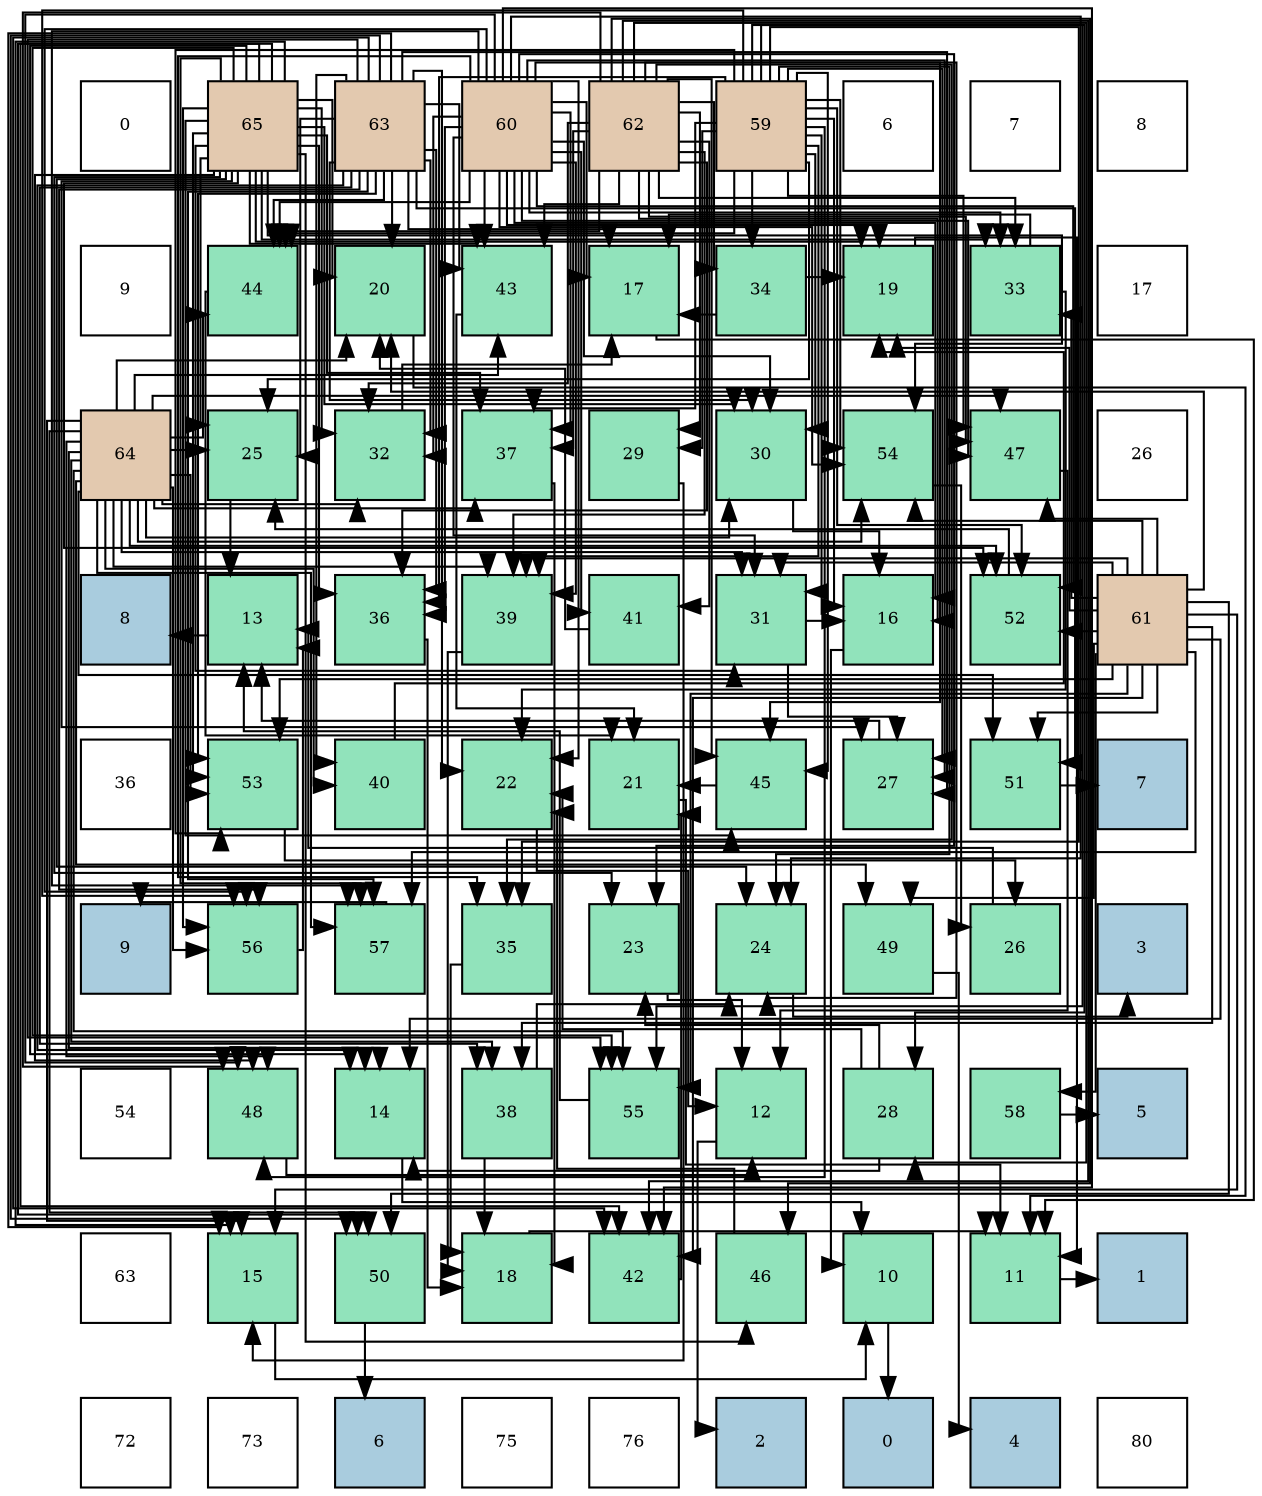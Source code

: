 digraph layout{
 rankdir=TB;
 splines=ortho;
 node [style=filled shape=square fixedsize=true width=0.6];
0[label="0", fontsize=8, fillcolor="#ffffff"];
1[label="65", fontsize=8, fillcolor="#e3c9af"];
2[label="63", fontsize=8, fillcolor="#e3c9af"];
3[label="60", fontsize=8, fillcolor="#e3c9af"];
4[label="62", fontsize=8, fillcolor="#e3c9af"];
5[label="59", fontsize=8, fillcolor="#e3c9af"];
6[label="6", fontsize=8, fillcolor="#ffffff"];
7[label="7", fontsize=8, fillcolor="#ffffff"];
8[label="8", fontsize=8, fillcolor="#ffffff"];
9[label="9", fontsize=8, fillcolor="#ffffff"];
10[label="44", fontsize=8, fillcolor="#91e3bb"];
11[label="20", fontsize=8, fillcolor="#91e3bb"];
12[label="43", fontsize=8, fillcolor="#91e3bb"];
13[label="17", fontsize=8, fillcolor="#91e3bb"];
14[label="34", fontsize=8, fillcolor="#91e3bb"];
15[label="19", fontsize=8, fillcolor="#91e3bb"];
16[label="33", fontsize=8, fillcolor="#91e3bb"];
17[label="17", fontsize=8, fillcolor="#ffffff"];
18[label="64", fontsize=8, fillcolor="#e3c9af"];
19[label="25", fontsize=8, fillcolor="#91e3bb"];
20[label="32", fontsize=8, fillcolor="#91e3bb"];
21[label="37", fontsize=8, fillcolor="#91e3bb"];
22[label="29", fontsize=8, fillcolor="#91e3bb"];
23[label="30", fontsize=8, fillcolor="#91e3bb"];
24[label="54", fontsize=8, fillcolor="#91e3bb"];
25[label="47", fontsize=8, fillcolor="#91e3bb"];
26[label="26", fontsize=8, fillcolor="#ffffff"];
27[label="8", fontsize=8, fillcolor="#a9ccde"];
28[label="13", fontsize=8, fillcolor="#91e3bb"];
29[label="36", fontsize=8, fillcolor="#91e3bb"];
30[label="39", fontsize=8, fillcolor="#91e3bb"];
31[label="41", fontsize=8, fillcolor="#91e3bb"];
32[label="31", fontsize=8, fillcolor="#91e3bb"];
33[label="16", fontsize=8, fillcolor="#91e3bb"];
34[label="52", fontsize=8, fillcolor="#91e3bb"];
35[label="61", fontsize=8, fillcolor="#e3c9af"];
36[label="36", fontsize=8, fillcolor="#ffffff"];
37[label="53", fontsize=8, fillcolor="#91e3bb"];
38[label="40", fontsize=8, fillcolor="#91e3bb"];
39[label="22", fontsize=8, fillcolor="#91e3bb"];
40[label="21", fontsize=8, fillcolor="#91e3bb"];
41[label="45", fontsize=8, fillcolor="#91e3bb"];
42[label="27", fontsize=8, fillcolor="#91e3bb"];
43[label="51", fontsize=8, fillcolor="#91e3bb"];
44[label="7", fontsize=8, fillcolor="#a9ccde"];
45[label="9", fontsize=8, fillcolor="#a9ccde"];
46[label="56", fontsize=8, fillcolor="#91e3bb"];
47[label="57", fontsize=8, fillcolor="#91e3bb"];
48[label="35", fontsize=8, fillcolor="#91e3bb"];
49[label="23", fontsize=8, fillcolor="#91e3bb"];
50[label="24", fontsize=8, fillcolor="#91e3bb"];
51[label="49", fontsize=8, fillcolor="#91e3bb"];
52[label="26", fontsize=8, fillcolor="#91e3bb"];
53[label="3", fontsize=8, fillcolor="#a9ccde"];
54[label="54", fontsize=8, fillcolor="#ffffff"];
55[label="48", fontsize=8, fillcolor="#91e3bb"];
56[label="14", fontsize=8, fillcolor="#91e3bb"];
57[label="38", fontsize=8, fillcolor="#91e3bb"];
58[label="55", fontsize=8, fillcolor="#91e3bb"];
59[label="12", fontsize=8, fillcolor="#91e3bb"];
60[label="28", fontsize=8, fillcolor="#91e3bb"];
61[label="58", fontsize=8, fillcolor="#91e3bb"];
62[label="5", fontsize=8, fillcolor="#a9ccde"];
63[label="63", fontsize=8, fillcolor="#ffffff"];
64[label="15", fontsize=8, fillcolor="#91e3bb"];
65[label="50", fontsize=8, fillcolor="#91e3bb"];
66[label="18", fontsize=8, fillcolor="#91e3bb"];
67[label="42", fontsize=8, fillcolor="#91e3bb"];
68[label="46", fontsize=8, fillcolor="#91e3bb"];
69[label="10", fontsize=8, fillcolor="#91e3bb"];
70[label="11", fontsize=8, fillcolor="#91e3bb"];
71[label="1", fontsize=8, fillcolor="#a9ccde"];
72[label="72", fontsize=8, fillcolor="#ffffff"];
73[label="73", fontsize=8, fillcolor="#ffffff"];
74[label="6", fontsize=8, fillcolor="#a9ccde"];
75[label="75", fontsize=8, fillcolor="#ffffff"];
76[label="76", fontsize=8, fillcolor="#ffffff"];
77[label="2", fontsize=8, fillcolor="#a9ccde"];
78[label="0", fontsize=8, fillcolor="#a9ccde"];
79[label="4", fontsize=8, fillcolor="#a9ccde"];
80[label="80", fontsize=8, fillcolor="#ffffff"];
edge [constraint=false, style=vis];69 -> 78;
70 -> 71;
59 -> 77;
28 -> 27;
56 -> 69;
64 -> 69;
33 -> 69;
13 -> 70;
66 -> 70;
15 -> 70;
11 -> 70;
40 -> 70;
39 -> 59;
49 -> 59;
50 -> 53;
19 -> 28;
52 -> 28;
42 -> 28;
60 -> 56;
60 -> 39;
60 -> 49;
22 -> 64;
23 -> 33;
32 -> 33;
32 -> 42;
20 -> 13;
16 -> 13;
16 -> 39;
14 -> 13;
14 -> 15;
48 -> 66;
29 -> 66;
21 -> 66;
57 -> 66;
57 -> 50;
30 -> 66;
38 -> 15;
31 -> 11;
67 -> 40;
12 -> 40;
10 -> 40;
41 -> 40;
68 -> 39;
25 -> 59;
55 -> 59;
51 -> 79;
65 -> 74;
43 -> 44;
34 -> 19;
37 -> 52;
24 -> 52;
58 -> 28;
46 -> 28;
47 -> 45;
61 -> 62;
5 -> 33;
5 -> 50;
5 -> 19;
5 -> 42;
5 -> 60;
5 -> 22;
5 -> 23;
5 -> 32;
5 -> 14;
5 -> 48;
5 -> 29;
5 -> 21;
5 -> 30;
5 -> 10;
5 -> 41;
5 -> 25;
5 -> 55;
5 -> 34;
5 -> 37;
5 -> 24;
5 -> 58;
5 -> 46;
3 -> 33;
3 -> 13;
3 -> 15;
3 -> 39;
3 -> 49;
3 -> 50;
3 -> 42;
3 -> 23;
3 -> 32;
3 -> 20;
3 -> 16;
3 -> 48;
3 -> 29;
3 -> 21;
3 -> 30;
3 -> 31;
3 -> 67;
3 -> 12;
3 -> 10;
3 -> 41;
3 -> 25;
3 -> 55;
3 -> 34;
3 -> 24;
3 -> 46;
3 -> 47;
35 -> 56;
35 -> 64;
35 -> 15;
35 -> 11;
35 -> 32;
35 -> 16;
35 -> 57;
35 -> 30;
35 -> 67;
35 -> 25;
35 -> 51;
35 -> 65;
35 -> 43;
35 -> 34;
35 -> 37;
35 -> 24;
35 -> 58;
35 -> 47;
35 -> 61;
4 -> 33;
4 -> 50;
4 -> 60;
4 -> 22;
4 -> 20;
4 -> 16;
4 -> 14;
4 -> 48;
4 -> 29;
4 -> 21;
4 -> 30;
4 -> 31;
4 -> 67;
4 -> 12;
4 -> 10;
4 -> 41;
4 -> 68;
4 -> 25;
4 -> 55;
2 -> 56;
2 -> 64;
2 -> 13;
2 -> 11;
2 -> 39;
2 -> 19;
2 -> 42;
2 -> 23;
2 -> 20;
2 -> 29;
2 -> 57;
2 -> 38;
2 -> 67;
2 -> 12;
2 -> 10;
2 -> 65;
2 -> 43;
2 -> 37;
2 -> 58;
2 -> 46;
2 -> 47;
18 -> 56;
18 -> 64;
18 -> 11;
18 -> 19;
18 -> 23;
18 -> 32;
18 -> 20;
18 -> 21;
18 -> 57;
18 -> 30;
18 -> 38;
18 -> 12;
18 -> 10;
18 -> 25;
18 -> 55;
18 -> 51;
18 -> 65;
18 -> 43;
18 -> 34;
18 -> 37;
18 -> 24;
18 -> 58;
18 -> 46;
18 -> 47;
1 -> 56;
1 -> 64;
1 -> 15;
1 -> 11;
1 -> 49;
1 -> 50;
1 -> 19;
1 -> 42;
1 -> 23;
1 -> 32;
1 -> 20;
1 -> 16;
1 -> 29;
1 -> 21;
1 -> 67;
1 -> 12;
1 -> 41;
1 -> 68;
1 -> 55;
1 -> 65;
1 -> 34;
1 -> 37;
1 -> 24;
1 -> 58;
1 -> 46;
1 -> 47;
edge [constraint=true, style=invis];
0 -> 9 -> 18 -> 27 -> 36 -> 45 -> 54 -> 63 -> 72;
1 -> 10 -> 19 -> 28 -> 37 -> 46 -> 55 -> 64 -> 73;
2 -> 11 -> 20 -> 29 -> 38 -> 47 -> 56 -> 65 -> 74;
3 -> 12 -> 21 -> 30 -> 39 -> 48 -> 57 -> 66 -> 75;
4 -> 13 -> 22 -> 31 -> 40 -> 49 -> 58 -> 67 -> 76;
5 -> 14 -> 23 -> 32 -> 41 -> 50 -> 59 -> 68 -> 77;
6 -> 15 -> 24 -> 33 -> 42 -> 51 -> 60 -> 69 -> 78;
7 -> 16 -> 25 -> 34 -> 43 -> 52 -> 61 -> 70 -> 79;
8 -> 17 -> 26 -> 35 -> 44 -> 53 -> 62 -> 71 -> 80;
rank = same {0 -> 1 -> 2 -> 3 -> 4 -> 5 -> 6 -> 7 -> 8};
rank = same {9 -> 10 -> 11 -> 12 -> 13 -> 14 -> 15 -> 16 -> 17};
rank = same {18 -> 19 -> 20 -> 21 -> 22 -> 23 -> 24 -> 25 -> 26};
rank = same {27 -> 28 -> 29 -> 30 -> 31 -> 32 -> 33 -> 34 -> 35};
rank = same {36 -> 37 -> 38 -> 39 -> 40 -> 41 -> 42 -> 43 -> 44};
rank = same {45 -> 46 -> 47 -> 48 -> 49 -> 50 -> 51 -> 52 -> 53};
rank = same {54 -> 55 -> 56 -> 57 -> 58 -> 59 -> 60 -> 61 -> 62};
rank = same {63 -> 64 -> 65 -> 66 -> 67 -> 68 -> 69 -> 70 -> 71};
rank = same {72 -> 73 -> 74 -> 75 -> 76 -> 77 -> 78 -> 79 -> 80};
}